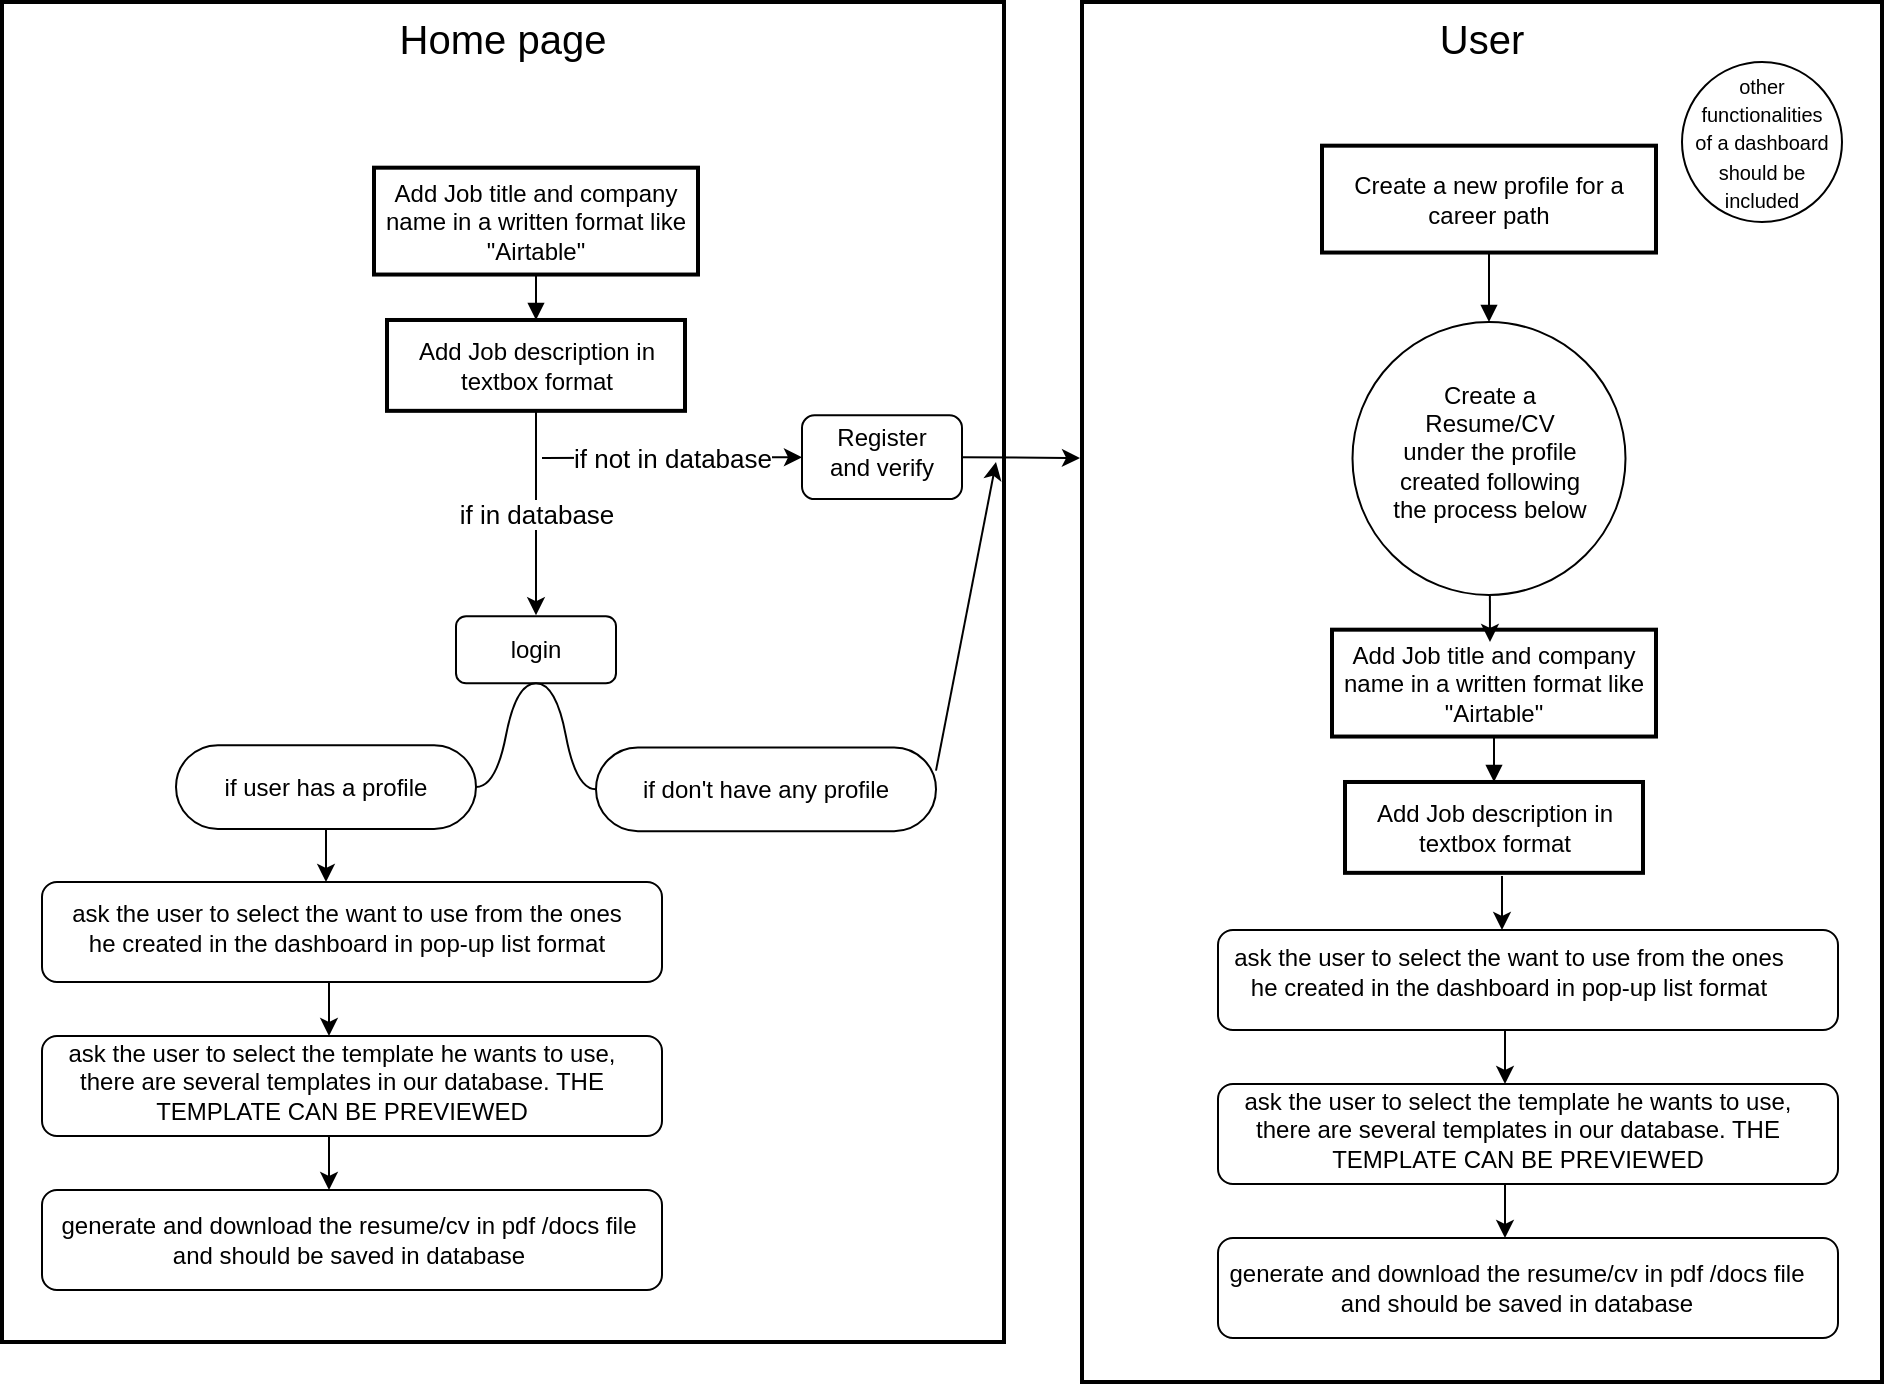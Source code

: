 <mxfile version="24.8.3">
  <diagram name="Page-1" id="E_jW4FqS_QM_KcEr0x-j">
    <mxGraphModel dx="872" dy="435" grid="1" gridSize="10" guides="1" tooltips="1" connect="1" arrows="1" fold="1" page="1" pageScale="1" pageWidth="850" pageHeight="1100" math="0" shadow="0">
      <root>
        <mxCell id="0" />
        <mxCell id="1" parent="0" />
        <mxCell id="13" value="User" style="whiteSpace=wrap;strokeWidth=2;verticalAlign=top;fontSize=20;" parent="1" vertex="1">
          <mxGeometry x="570" y="20" width="400" height="690" as="geometry" />
        </mxCell>
        <mxCell id="2" value="Home page" style="whiteSpace=wrap;strokeWidth=2;verticalAlign=top;fontSize=20;" parent="1" vertex="1">
          <mxGeometry x="30" y="20" width="501" height="670" as="geometry" />
        </mxCell>
        <mxCell id="ZA41uXgh9-MmUPm3zsZT-46" value="" style="rounded=1;whiteSpace=wrap;html=1;" vertex="1" parent="2">
          <mxGeometry x="227" y="307.087" width="80" height="33.591" as="geometry" />
        </mxCell>
        <mxCell id="3" value="Add Job title and company name in a written format like &quot;Airtable&quot;" style="whiteSpace=wrap;strokeWidth=2;" parent="2" vertex="1">
          <mxGeometry x="186" y="82.842" width="162" height="53.43" as="geometry" />
        </mxCell>
        <mxCell id="4" value="Add Job description in textbox format" style="whiteSpace=wrap;strokeWidth=2;" parent="2" vertex="1">
          <mxGeometry x="192.5" y="158.994" width="149" height="45.424" as="geometry" />
        </mxCell>
        <mxCell id="8" value="" style="curved=1;startArrow=none;endArrow=block;exitX=0.5;exitY=0.99;entryX=0.5;entryY=-0.01;" parent="2" source="3" target="4" edge="1">
          <mxGeometry relative="1" as="geometry">
            <Array as="points" />
          </mxGeometry>
        </mxCell>
        <mxCell id="ZA41uXgh9-MmUPm3zsZT-23" value="" style="endArrow=classic;html=1;rounded=0;exitX=0.5;exitY=1;exitDx=0;exitDy=0;" edge="1" parent="2" source="4">
          <mxGeometry relative="1" as="geometry">
            <mxPoint x="330" y="446.667" as="sourcePoint" />
            <mxPoint x="267" y="306.61" as="targetPoint" />
          </mxGeometry>
        </mxCell>
        <mxCell id="ZA41uXgh9-MmUPm3zsZT-24" value="&lt;font style=&quot;font-size: 13px;&quot;&gt;if in database&lt;/font&gt;" style="edgeLabel;resizable=0;html=1;;align=center;verticalAlign=middle;" connectable="0" vertex="1" parent="ZA41uXgh9-MmUPm3zsZT-23">
          <mxGeometry relative="1" as="geometry" />
        </mxCell>
        <mxCell id="ZA41uXgh9-MmUPm3zsZT-45" value="login" style="text;html=1;align=center;verticalAlign=middle;whiteSpace=wrap;rounded=0;" vertex="1" parent="2">
          <mxGeometry x="237" y="313.419" width="60" height="20.938" as="geometry" />
        </mxCell>
        <mxCell id="ZA41uXgh9-MmUPm3zsZT-47" value="if don&#39;t have any profile" style="whiteSpace=wrap;html=1;rounded=1;arcSize=50;align=center;verticalAlign=middle;strokeWidth=1;autosize=1;spacing=4;treeFolding=1;treeMoving=1;newEdgeStyle={&quot;edgeStyle&quot;:&quot;entityRelationEdgeStyle&quot;,&quot;startArrow&quot;:&quot;none&quot;,&quot;endArrow&quot;:&quot;none&quot;,&quot;segment&quot;:10,&quot;curved&quot;:1,&quot;sourcePerimeterSpacing&quot;:0,&quot;targetPerimeterSpacing&quot;:0};" vertex="1" parent="2">
          <mxGeometry x="297" y="372.711" width="170" height="41.875" as="geometry" />
        </mxCell>
        <mxCell id="ZA41uXgh9-MmUPm3zsZT-48" value="" style="edgeStyle=entityRelationEdgeStyle;startArrow=none;endArrow=none;segment=10;curved=1;sourcePerimeterSpacing=0;targetPerimeterSpacing=0;rounded=0;exitX=0.5;exitY=1;exitDx=0;exitDy=0;" edge="1" target="ZA41uXgh9-MmUPm3zsZT-47" parent="2" source="ZA41uXgh9-MmUPm3zsZT-46">
          <mxGeometry relative="1" as="geometry">
            <mxPoint x="270" y="533.208" as="sourcePoint" />
          </mxGeometry>
        </mxCell>
        <mxCell id="ZA41uXgh9-MmUPm3zsZT-49" value="" style="rounded=1;whiteSpace=wrap;html=1;" vertex="1" parent="2">
          <mxGeometry x="400" y="206.677" width="80" height="41.875" as="geometry" />
        </mxCell>
        <mxCell id="ZA41uXgh9-MmUPm3zsZT-50" value="Register and verify" style="text;html=1;align=center;verticalAlign=middle;whiteSpace=wrap;rounded=0;" vertex="1" parent="2">
          <mxGeometry x="410" y="204.417" width="60" height="41.875" as="geometry" />
        </mxCell>
        <mxCell id="ZA41uXgh9-MmUPm3zsZT-53" value="if user has a profile" style="whiteSpace=wrap;html=1;rounded=1;arcSize=50;align=center;verticalAlign=middle;strokeWidth=1;autosize=1;spacing=4;treeFolding=1;treeMoving=1;newEdgeStyle={&quot;edgeStyle&quot;:&quot;entityRelationEdgeStyle&quot;,&quot;startArrow&quot;:&quot;none&quot;,&quot;endArrow&quot;:&quot;none&quot;,&quot;segment&quot;:10,&quot;curved&quot;:1,&quot;sourcePerimeterSpacing&quot;:0,&quot;targetPerimeterSpacing&quot;:0};" vertex="1" parent="2">
          <mxGeometry x="87" y="371.576" width="150" height="41.875" as="geometry" />
        </mxCell>
        <mxCell id="ZA41uXgh9-MmUPm3zsZT-54" value="" style="edgeStyle=entityRelationEdgeStyle;startArrow=none;endArrow=none;segment=10;curved=1;sourcePerimeterSpacing=0;targetPerimeterSpacing=0;rounded=0;exitX=0.5;exitY=1;exitDx=0;exitDy=0;" edge="1" target="ZA41uXgh9-MmUPm3zsZT-53" parent="2" source="ZA41uXgh9-MmUPm3zsZT-46">
          <mxGeometry relative="1" as="geometry">
            <mxPoint x="215" y="404.792" as="sourcePoint" />
          </mxGeometry>
        </mxCell>
        <mxCell id="ZA41uXgh9-MmUPm3zsZT-56" value="" style="endArrow=classic;html=1;rounded=0;" edge="1" parent="2">
          <mxGeometry width="50" height="50" relative="1" as="geometry">
            <mxPoint x="467" y="384.307" as="sourcePoint" />
            <mxPoint x="497" y="230" as="targetPoint" />
            <Array as="points" />
          </mxGeometry>
        </mxCell>
        <mxCell id="ZA41uXgh9-MmUPm3zsZT-57" value="" style="endArrow=classic;html=1;rounded=0;exitX=0.5;exitY=1;exitDx=0;exitDy=0;" edge="1" parent="2" source="ZA41uXgh9-MmUPm3zsZT-53">
          <mxGeometry width="50" height="50" relative="1" as="geometry">
            <mxPoint x="150" y="470" as="sourcePoint" />
            <mxPoint x="162" y="440" as="targetPoint" />
          </mxGeometry>
        </mxCell>
        <mxCell id="ZA41uXgh9-MmUPm3zsZT-58" value="" style="rounded=1;whiteSpace=wrap;html=1;" vertex="1" parent="2">
          <mxGeometry x="20" y="440" width="310" height="50" as="geometry" />
        </mxCell>
        <mxCell id="ZA41uXgh9-MmUPm3zsZT-59" value="ask the user to select the want to use from the ones he created in the dashboard in pop-up list format" style="text;html=1;align=center;verticalAlign=middle;whiteSpace=wrap;rounded=0;" vertex="1" parent="2">
          <mxGeometry x="31" y="449.5" width="283" height="27.5" as="geometry" />
        </mxCell>
        <mxCell id="ZA41uXgh9-MmUPm3zsZT-60" value="ask the user to select he want to use from the ones he created in the dashboard in pop-up list format" style="text;html=1;align=center;verticalAlign=middle;whiteSpace=wrap;rounded=0;" vertex="1" parent="2">
          <mxGeometry x="38.5" y="529.5" width="250" height="25" as="geometry" />
        </mxCell>
        <mxCell id="ZA41uXgh9-MmUPm3zsZT-61" value="" style="rounded=1;whiteSpace=wrap;html=1;" vertex="1" parent="2">
          <mxGeometry x="20" y="517" width="310" height="50" as="geometry" />
        </mxCell>
        <mxCell id="ZA41uXgh9-MmUPm3zsZT-62" value="" style="endArrow=classic;html=1;rounded=0;exitX=0.5;exitY=1;exitDx=0;exitDy=0;" edge="1" parent="2">
          <mxGeometry width="50" height="50" relative="1" as="geometry">
            <mxPoint x="163.5" y="490" as="sourcePoint" />
            <mxPoint x="163.5" y="517" as="targetPoint" />
          </mxGeometry>
        </mxCell>
        <mxCell id="ZA41uXgh9-MmUPm3zsZT-63" value="ask the user to select the template he wants to use, there are several templates in our database. THE TEMPLATE CAN BE PREVIEWED" style="text;html=1;align=center;verticalAlign=middle;whiteSpace=wrap;rounded=0;" vertex="1" parent="2">
          <mxGeometry x="20" y="524.5" width="300" height="30" as="geometry" />
        </mxCell>
        <mxCell id="ZA41uXgh9-MmUPm3zsZT-64" value="" style="rounded=1;whiteSpace=wrap;html=1;" vertex="1" parent="2">
          <mxGeometry x="20" y="594" width="310" height="50" as="geometry" />
        </mxCell>
        <mxCell id="ZA41uXgh9-MmUPm3zsZT-65" value="" style="endArrow=classic;html=1;rounded=0;exitX=0.5;exitY=1;exitDx=0;exitDy=0;" edge="1" parent="2">
          <mxGeometry width="50" height="50" relative="1" as="geometry">
            <mxPoint x="163.5" y="567" as="sourcePoint" />
            <mxPoint x="163.5" y="594" as="targetPoint" />
          </mxGeometry>
        </mxCell>
        <mxCell id="ZA41uXgh9-MmUPm3zsZT-66" value="generate and download the resume/cv in pdf /docs file and should be saved in database" style="text;html=1;align=center;verticalAlign=middle;whiteSpace=wrap;rounded=0;" vertex="1" parent="2">
          <mxGeometry x="27" y="604" width="293" height="30" as="geometry" />
        </mxCell>
        <mxCell id="ZA41uXgh9-MmUPm3zsZT-78" value="" style="curved=1;startArrow=none;endArrow=block;exitX=0.5;exitY=0.99;entryX=0.5;entryY=-0.01;" edge="1" source="ZA41uXgh9-MmUPm3zsZT-79" target="ZA41uXgh9-MmUPm3zsZT-80" parent="2">
          <mxGeometry relative="1" as="geometry">
            <Array as="points" />
          </mxGeometry>
        </mxCell>
        <mxCell id="ZA41uXgh9-MmUPm3zsZT-79" value="Add Job title and company name in a written format like &quot;Airtable&quot;" style="whiteSpace=wrap;strokeWidth=2;" vertex="1" parent="2">
          <mxGeometry x="665" y="313.842" width="162" height="53.43" as="geometry" />
        </mxCell>
        <mxCell id="ZA41uXgh9-MmUPm3zsZT-80" value="Add Job description in textbox format" style="whiteSpace=wrap;strokeWidth=2;" vertex="1" parent="2">
          <mxGeometry x="671.5" y="389.994" width="149" height="45.424" as="geometry" />
        </mxCell>
        <mxCell id="ZA41uXgh9-MmUPm3zsZT-82" value="" style="endArrow=classic;html=1;rounded=0;exitX=0.5;exitY=1;exitDx=0;exitDy=0;" edge="1" parent="2">
          <mxGeometry width="50" height="50" relative="1" as="geometry">
            <mxPoint x="750" y="437" as="sourcePoint" />
            <mxPoint x="750" y="464" as="targetPoint" />
          </mxGeometry>
        </mxCell>
        <mxCell id="ZA41uXgh9-MmUPm3zsZT-83" value="" style="endArrow=classic;html=1;rounded=0;exitX=0.5;exitY=1;exitDx=0;exitDy=0;" edge="1" parent="2">
          <mxGeometry width="50" height="50" relative="1" as="geometry">
            <mxPoint x="751.5" y="514" as="sourcePoint" />
            <mxPoint x="751.5" y="541" as="targetPoint" />
          </mxGeometry>
        </mxCell>
        <mxCell id="ZA41uXgh9-MmUPm3zsZT-84" value="" style="endArrow=classic;html=1;rounded=0;exitX=0.5;exitY=1;exitDx=0;exitDy=0;" edge="1" parent="2">
          <mxGeometry width="50" height="50" relative="1" as="geometry">
            <mxPoint x="751.5" y="591" as="sourcePoint" />
            <mxPoint x="751.5" y="618" as="targetPoint" />
          </mxGeometry>
        </mxCell>
        <mxCell id="ZA41uXgh9-MmUPm3zsZT-85" value="" style="rounded=1;whiteSpace=wrap;html=1;" vertex="1" parent="2">
          <mxGeometry x="608" y="541" width="310" height="50" as="geometry" />
        </mxCell>
        <mxCell id="ZA41uXgh9-MmUPm3zsZT-86" value="ask the user to select the want to use from the ones he created in the dashboard in pop-up list format" style="text;html=1;align=center;verticalAlign=middle;whiteSpace=wrap;rounded=0;" vertex="1" parent="2">
          <mxGeometry x="619" y="473.5" width="283" height="27.5" as="geometry" />
        </mxCell>
        <mxCell id="ZA41uXgh9-MmUPm3zsZT-87" value="" style="rounded=1;whiteSpace=wrap;html=1;" vertex="1" parent="2">
          <mxGeometry x="608" y="464" width="310" height="50" as="geometry" />
        </mxCell>
        <mxCell id="ZA41uXgh9-MmUPm3zsZT-88" value="ask the user to select the template he wants to use, there are several templates in our database. THE TEMPLATE CAN BE PREVIEWED" style="text;html=1;align=center;verticalAlign=middle;whiteSpace=wrap;rounded=0;" vertex="1" parent="2">
          <mxGeometry x="608" y="548.5" width="300" height="30" as="geometry" />
        </mxCell>
        <mxCell id="ZA41uXgh9-MmUPm3zsZT-89" value="generate and download the resume/cv in pdf /docs file and should be saved in database" style="text;html=1;align=center;verticalAlign=middle;whiteSpace=wrap;rounded=0;" vertex="1" parent="2">
          <mxGeometry x="615" y="628" width="293" height="30" as="geometry" />
        </mxCell>
        <mxCell id="ZA41uXgh9-MmUPm3zsZT-90" value="" style="rounded=1;whiteSpace=wrap;html=1;" vertex="1" parent="2">
          <mxGeometry x="608" y="618" width="310" height="50" as="geometry" />
        </mxCell>
        <mxCell id="ZA41uXgh9-MmUPm3zsZT-91" value="ask the user to select the want to use from the ones he created in the dashboard in pop-up list format" style="text;html=1;align=center;verticalAlign=middle;whiteSpace=wrap;rounded=0;" vertex="1" parent="2">
          <mxGeometry x="612" y="471.5" width="283" height="27.5" as="geometry" />
        </mxCell>
        <mxCell id="ZA41uXgh9-MmUPm3zsZT-92" value="generate and download the resume/cv in pdf /docs file and should be saved in database" style="text;html=1;align=center;verticalAlign=middle;whiteSpace=wrap;rounded=0;" vertex="1" parent="2">
          <mxGeometry x="611" y="628" width="293" height="30" as="geometry" />
        </mxCell>
        <mxCell id="ZA41uXgh9-MmUPm3zsZT-27" value="" style="endArrow=classic;html=1;rounded=0;entryX=0;entryY=0.5;entryDx=0;entryDy=0;" edge="1" parent="1" target="ZA41uXgh9-MmUPm3zsZT-49">
          <mxGeometry relative="1" as="geometry">
            <mxPoint x="300" y="248" as="sourcePoint" />
            <mxPoint x="420" y="249" as="targetPoint" />
          </mxGeometry>
        </mxCell>
        <mxCell id="ZA41uXgh9-MmUPm3zsZT-28" value="if not in database" style="edgeLabel;resizable=0;html=1;;align=center;verticalAlign=middle;fontSize=13;" connectable="0" vertex="1" parent="ZA41uXgh9-MmUPm3zsZT-27">
          <mxGeometry relative="1" as="geometry" />
        </mxCell>
        <mxCell id="ZA41uXgh9-MmUPm3zsZT-51" value="" style="endArrow=classic;html=1;rounded=0;exitX=1;exitY=0.5;exitDx=0;exitDy=0;" edge="1" parent="1" source="ZA41uXgh9-MmUPm3zsZT-49">
          <mxGeometry width="50" height="50" relative="1" as="geometry">
            <mxPoint x="400" y="330" as="sourcePoint" />
            <mxPoint x="569" y="248" as="targetPoint" />
          </mxGeometry>
        </mxCell>
        <mxCell id="ZA41uXgh9-MmUPm3zsZT-70" value="Create a new profile for a career path" style="whiteSpace=wrap;strokeWidth=2;" vertex="1" parent="1">
          <mxGeometry x="690" y="91.842" width="167" height="53.43" as="geometry" />
        </mxCell>
        <mxCell id="ZA41uXgh9-MmUPm3zsZT-72" value="" style="curved=1;startArrow=none;endArrow=block;exitX=0.5;exitY=0.99;entryX=0.5;entryY=-0.01;" edge="1" parent="1" source="ZA41uXgh9-MmUPm3zsZT-70">
          <mxGeometry relative="1" as="geometry">
            <Array as="points" />
            <mxPoint x="773.5" y="180" as="targetPoint" />
          </mxGeometry>
        </mxCell>
        <mxCell id="ZA41uXgh9-MmUPm3zsZT-74" value="" style="ellipse;whiteSpace=wrap;html=1;aspect=fixed;" vertex="1" parent="1">
          <mxGeometry x="705.25" y="180" width="136.5" height="136.5" as="geometry" />
        </mxCell>
        <mxCell id="ZA41uXgh9-MmUPm3zsZT-75" value="Create a Resume/CV under the profile created following the process below" style="text;html=1;align=center;verticalAlign=middle;whiteSpace=wrap;rounded=0;" vertex="1" parent="1">
          <mxGeometry x="723.5" y="230" width="100" height="30" as="geometry" />
        </mxCell>
        <mxCell id="ZA41uXgh9-MmUPm3zsZT-81" value="" style="endArrow=classic;html=1;rounded=0;exitX=0.452;exitY=1.004;exitDx=0;exitDy=0;exitPerimeter=0;" edge="1" parent="1">
          <mxGeometry width="50" height="50" relative="1" as="geometry">
            <mxPoint x="773.948" y="317.046" as="sourcePoint" />
            <mxPoint x="774" y="340" as="targetPoint" />
          </mxGeometry>
        </mxCell>
        <mxCell id="ZA41uXgh9-MmUPm3zsZT-93" value="" style="ellipse;whiteSpace=wrap;html=1;aspect=fixed;" vertex="1" parent="1">
          <mxGeometry x="870" y="50" width="80" height="80" as="geometry" />
        </mxCell>
        <mxCell id="ZA41uXgh9-MmUPm3zsZT-94" value="&lt;font style=&quot;font-size: 10px;&quot;&gt;other functionalities of a dashboard should be included&lt;/font&gt;" style="text;html=1;align=center;verticalAlign=middle;whiteSpace=wrap;rounded=0;" vertex="1" parent="1">
          <mxGeometry x="875" y="75" width="70" height="30" as="geometry" />
        </mxCell>
      </root>
    </mxGraphModel>
  </diagram>
</mxfile>
